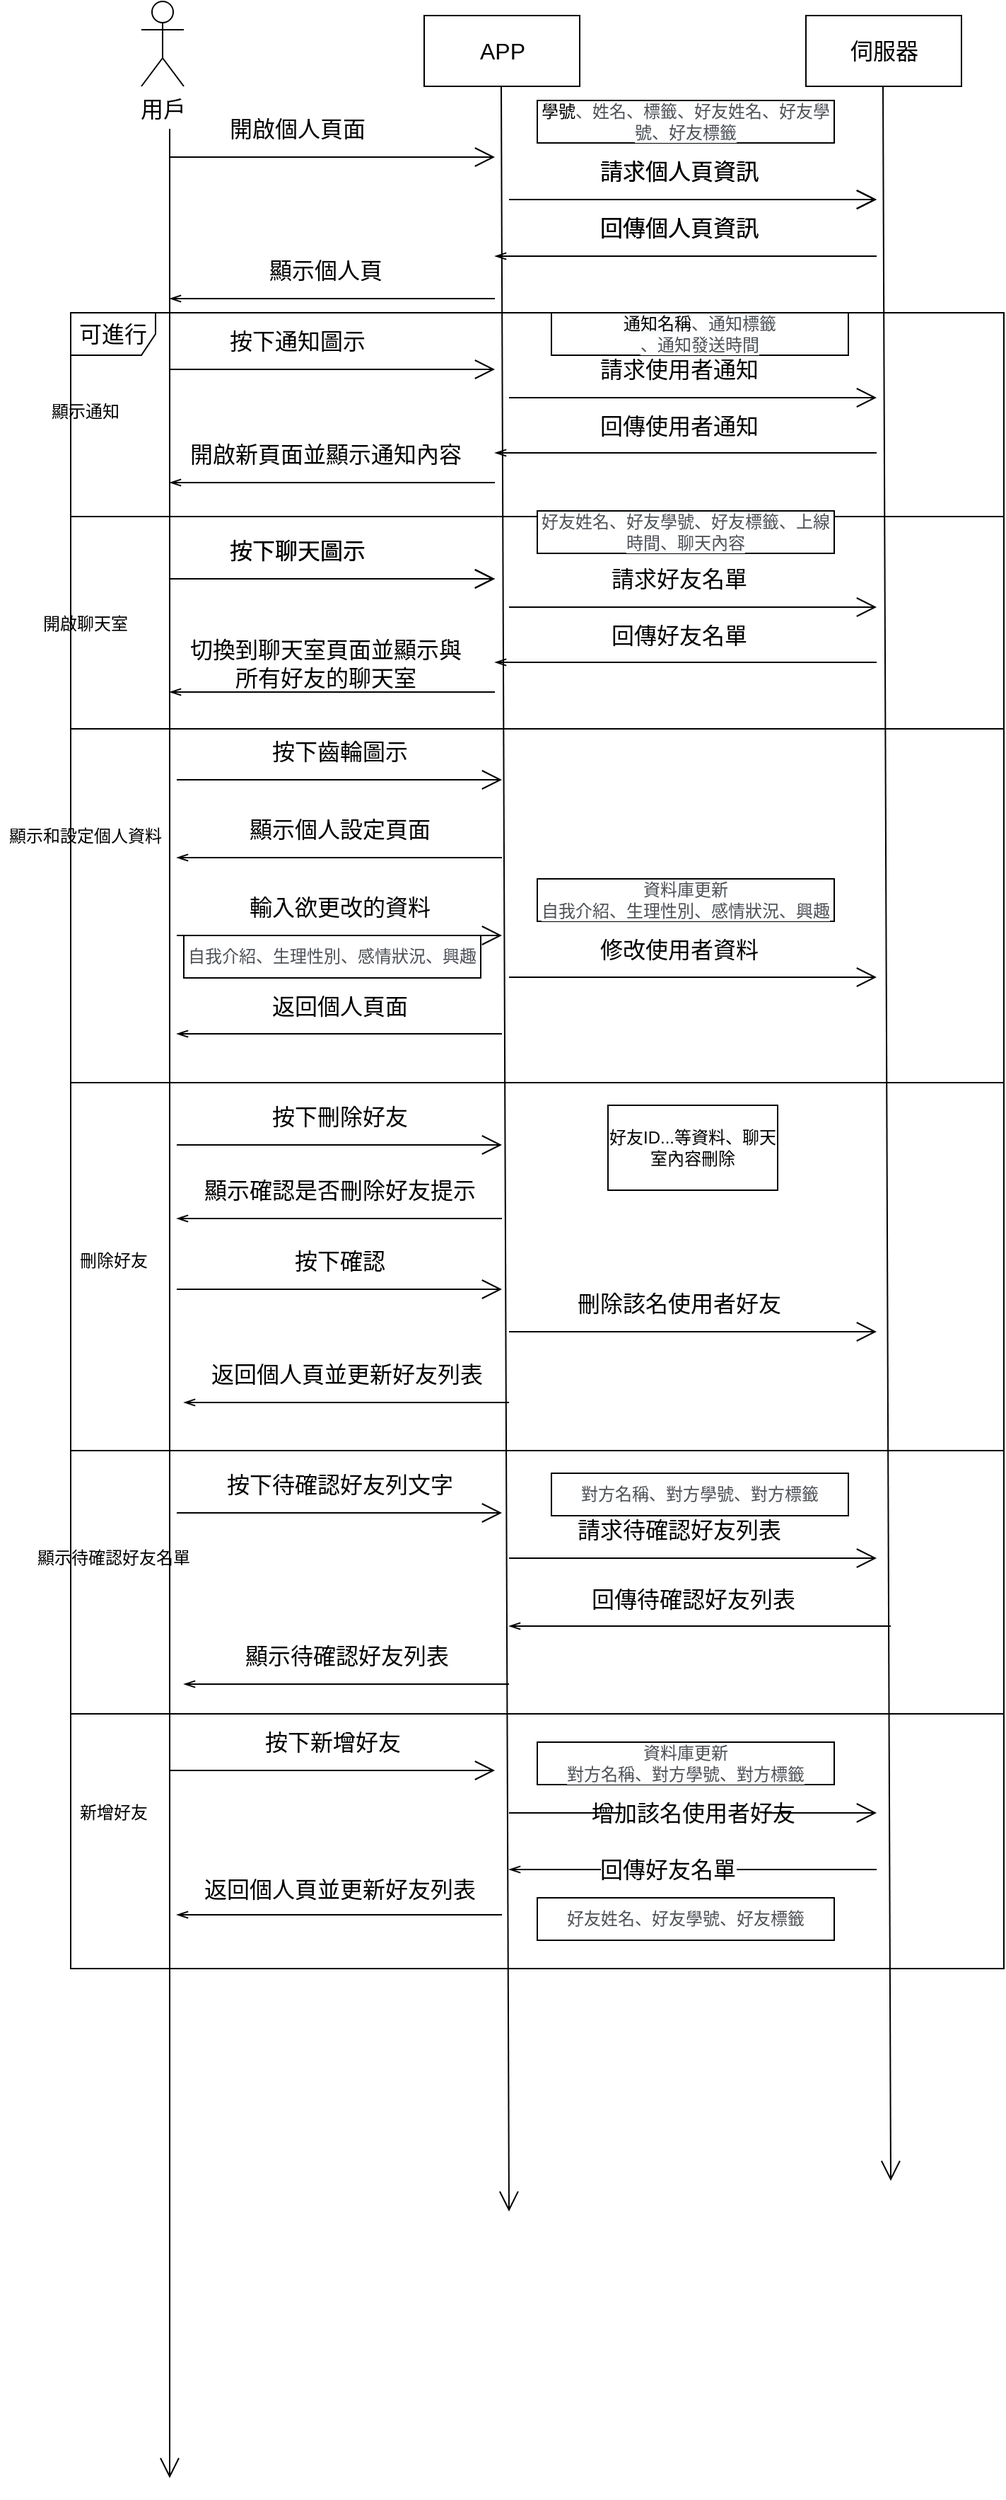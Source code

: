 <mxfile version="15.2.7" type="device"><diagram id="lDvmoriv5KqvPYmbFnQK" name="Page-1"><mxGraphModel dx="1851" dy="592" grid="1" gridSize="10" guides="0" tooltips="1" connect="1" arrows="1" fold="1" page="1" pageScale="1" pageWidth="827" pageHeight="1169" math="0" shadow="0"><root><mxCell id="0"/><mxCell id="1" parent="0"/><mxCell id="o1JfOLUXCAzi5N2hUQYg-1" value="用戶" style="shape=umlActor;verticalLabelPosition=bottom;verticalAlign=top;html=1;fontSize=16;" parent="1" vertex="1"><mxGeometry x="70" y="20" width="30" height="60" as="geometry"/></mxCell><mxCell id="o1JfOLUXCAzi5N2hUQYg-2" value="伺服器" style="html=1;fontSize=16;" parent="1" vertex="1"><mxGeometry x="540" y="30" width="110" height="50" as="geometry"/></mxCell><mxCell id="o1JfOLUXCAzi5N2hUQYg-3" value="APP" style="html=1;fontSize=16;" parent="1" vertex="1"><mxGeometry x="270" y="30" width="110" height="50" as="geometry"/></mxCell><mxCell id="o1JfOLUXCAzi5N2hUQYg-4" value="" style="endArrow=open;endFill=1;endSize=12;html=1;fontSize=16;" parent="1" edge="1"><mxGeometry width="160" relative="1" as="geometry"><mxPoint x="90" y="110" as="sourcePoint"/><mxPoint x="90" y="1770" as="targetPoint"/></mxGeometry></mxCell><mxCell id="o1JfOLUXCAzi5N2hUQYg-5" value="" style="endArrow=open;endFill=1;endSize=12;html=1;fontSize=16;" parent="1" edge="1"><mxGeometry width="160" relative="1" as="geometry"><mxPoint x="324.5" y="80" as="sourcePoint"/><mxPoint x="330" y="1581.6" as="targetPoint"/></mxGeometry></mxCell><mxCell id="o1JfOLUXCAzi5N2hUQYg-6" value="" style="endArrow=open;endFill=1;endSize=12;html=1;fontSize=16;" parent="1" edge="1"><mxGeometry width="160" relative="1" as="geometry"><mxPoint x="594.5" y="80" as="sourcePoint"/><mxPoint x="600" y="1560" as="targetPoint"/></mxGeometry></mxCell><mxCell id="o1JfOLUXCAzi5N2hUQYg-7" value="" style="endArrow=open;endFill=1;endSize=12;html=1;fontSize=16;" parent="1" edge="1"><mxGeometry width="160" relative="1" as="geometry"><mxPoint x="90" y="130" as="sourcePoint"/><mxPoint x="320" y="130" as="targetPoint"/></mxGeometry></mxCell><mxCell id="o1JfOLUXCAzi5N2hUQYg-8" value="開啟個人頁面" style="text;strokeColor=none;fillColor=none;html=1;fontSize=16;fontStyle=0;verticalAlign=middle;align=center;" parent="1" vertex="1"><mxGeometry x="130" y="90" width="100" height="40" as="geometry"/></mxCell><mxCell id="o1JfOLUXCAzi5N2hUQYg-9" value="" style="endArrow=open;endFill=1;endSize=12;html=1;fontSize=16;" parent="1" edge="1"><mxGeometry width="160" relative="1" as="geometry"><mxPoint x="330" y="160" as="sourcePoint"/><mxPoint x="590" y="160" as="targetPoint"/></mxGeometry></mxCell><mxCell id="o1JfOLUXCAzi5N2hUQYg-10" value="請求個人頁資訊" style="text;strokeColor=none;fillColor=none;html=1;fontSize=16;fontStyle=0;verticalAlign=middle;align=center;" parent="1" vertex="1"><mxGeometry x="400" y="120" width="100" height="40" as="geometry"/></mxCell><mxCell id="o1JfOLUXCAzi5N2hUQYg-11" value="" style="endArrow=none;endFill=0;endSize=12;html=1;fontSize=16;startArrow=openThin;startFill=0;" parent="1" edge="1"><mxGeometry width="160" relative="1" as="geometry"><mxPoint x="320" y="200" as="sourcePoint"/><mxPoint x="590" y="200" as="targetPoint"/></mxGeometry></mxCell><mxCell id="o1JfOLUXCAzi5N2hUQYg-12" value="回傳個人頁資訊" style="text;strokeColor=none;fillColor=none;html=1;fontSize=16;fontStyle=0;verticalAlign=middle;align=center;" parent="1" vertex="1"><mxGeometry x="400" y="160" width="100" height="40" as="geometry"/></mxCell><mxCell id="o1JfOLUXCAzi5N2hUQYg-13" value="" style="endArrow=none;endFill=0;endSize=12;html=1;fontSize=16;startArrow=openThin;startFill=0;" parent="1" edge="1"><mxGeometry width="160" relative="1" as="geometry"><mxPoint x="90" y="230" as="sourcePoint"/><mxPoint x="320" y="230" as="targetPoint"/></mxGeometry></mxCell><mxCell id="o1JfOLUXCAzi5N2hUQYg-14" value="顯示個人頁" style="text;strokeColor=none;fillColor=none;html=1;fontSize=16;fontStyle=0;verticalAlign=middle;align=center;" parent="1" vertex="1"><mxGeometry x="150" y="190" width="100" height="40" as="geometry"/></mxCell><mxCell id="o1JfOLUXCAzi5N2hUQYg-15" value="可進行" style="shape=umlFrame;whiteSpace=wrap;html=1;fontSize=16;" parent="1" vertex="1"><mxGeometry x="20" y="240" width="660" height="990" as="geometry"/></mxCell><mxCell id="o1JfOLUXCAzi5N2hUQYg-16" value="" style="endArrow=open;endFill=1;endSize=12;html=1;fontSize=16;" parent="1" edge="1"><mxGeometry width="160" relative="1" as="geometry"><mxPoint x="90" y="280" as="sourcePoint"/><mxPoint x="320" y="280" as="targetPoint"/></mxGeometry></mxCell><mxCell id="o1JfOLUXCAzi5N2hUQYg-17" value="按下通知圖示" style="text;strokeColor=none;fillColor=none;html=1;fontSize=16;fontStyle=0;verticalAlign=middle;align=center;" parent="1" vertex="1"><mxGeometry x="130" y="240" width="100" height="40" as="geometry"/></mxCell><mxCell id="o1JfOLUXCAzi5N2hUQYg-18" value="請求個人頁資訊" style="text;strokeColor=none;fillColor=none;html=1;fontSize=16;fontStyle=0;verticalAlign=middle;align=center;" parent="1" vertex="1"><mxGeometry x="400" y="120" width="100" height="40" as="geometry"/></mxCell><mxCell id="o1JfOLUXCAzi5N2hUQYg-19" value="" style="endArrow=open;endFill=1;endSize=12;html=1;fontSize=16;" parent="1" edge="1"><mxGeometry width="160" relative="1" as="geometry"><mxPoint x="330" y="160" as="sourcePoint"/><mxPoint x="590" y="160" as="targetPoint"/></mxGeometry></mxCell><mxCell id="o1JfOLUXCAzi5N2hUQYg-20" value="回傳個人頁資訊" style="text;strokeColor=none;fillColor=none;html=1;fontSize=16;fontStyle=0;verticalAlign=middle;align=center;" parent="1" vertex="1"><mxGeometry x="400" y="160" width="100" height="40" as="geometry"/></mxCell><mxCell id="o1JfOLUXCAzi5N2hUQYg-21" value="請求使用者通知" style="text;strokeColor=none;fillColor=none;html=1;fontSize=16;fontStyle=0;verticalAlign=middle;align=center;" parent="1" vertex="1"><mxGeometry x="400" y="260" width="100" height="40" as="geometry"/></mxCell><mxCell id="o1JfOLUXCAzi5N2hUQYg-22" value="" style="endArrow=open;endFill=1;endSize=12;html=1;fontSize=16;" parent="1" edge="1"><mxGeometry width="160" relative="1" as="geometry"><mxPoint x="330" y="300" as="sourcePoint"/><mxPoint x="590" y="300" as="targetPoint"/></mxGeometry></mxCell><mxCell id="o1JfOLUXCAzi5N2hUQYg-23" value="回傳使用者通知" style="text;strokeColor=none;fillColor=none;html=1;fontSize=16;fontStyle=0;verticalAlign=middle;align=center;" parent="1" vertex="1"><mxGeometry x="400" y="300" width="100" height="40" as="geometry"/></mxCell><mxCell id="o1JfOLUXCAzi5N2hUQYg-24" value="" style="endArrow=none;endFill=0;endSize=12;html=1;fontSize=16;startArrow=openThin;startFill=0;" parent="1" edge="1"><mxGeometry width="160" relative="1" as="geometry"><mxPoint x="320" y="339" as="sourcePoint"/><mxPoint x="590" y="339" as="targetPoint"/></mxGeometry></mxCell><mxCell id="o1JfOLUXCAzi5N2hUQYg-25" value="" style="endArrow=none;endFill=0;endSize=12;html=1;fontSize=16;startArrow=openThin;startFill=0;" parent="1" edge="1"><mxGeometry width="160" relative="1" as="geometry"><mxPoint x="90" y="360" as="sourcePoint"/><mxPoint x="320" y="360" as="targetPoint"/></mxGeometry></mxCell><mxCell id="o1JfOLUXCAzi5N2hUQYg-26" value="開啟新頁面並顯示通知內容" style="text;strokeColor=none;fillColor=none;html=1;fontSize=16;fontStyle=0;verticalAlign=middle;align=center;" parent="1" vertex="1"><mxGeometry x="150" y="320" width="100" height="40" as="geometry"/></mxCell><mxCell id="o1JfOLUXCAzi5N2hUQYg-27" value="" style="line;strokeWidth=1;fillColor=none;align=left;verticalAlign=middle;spacingTop=-1;spacingLeft=3;spacingRight=3;rotatable=0;labelPosition=right;points=[];portConstraint=eastwest;fontSize=16;" parent="1" vertex="1"><mxGeometry x="20" y="380" width="660" height="8" as="geometry"/></mxCell><mxCell id="o1JfOLUXCAzi5N2hUQYg-28" value="" style="endArrow=open;endFill=1;endSize=12;html=1;fontSize=16;" parent="1" edge="1"><mxGeometry width="160" relative="1" as="geometry"><mxPoint x="90" y="428" as="sourcePoint"/><mxPoint x="320" y="428" as="targetPoint"/></mxGeometry></mxCell><mxCell id="o1JfOLUXCAzi5N2hUQYg-29" value="按下聊天圖示" style="text;strokeColor=none;fillColor=none;html=1;fontSize=16;fontStyle=0;verticalAlign=middle;align=center;" parent="1" vertex="1"><mxGeometry x="130" y="388" width="100" height="40" as="geometry"/></mxCell><mxCell id="o1JfOLUXCAzi5N2hUQYg-30" value="請求好友名單" style="text;strokeColor=none;fillColor=none;html=1;fontSize=16;fontStyle=0;verticalAlign=middle;align=center;" parent="1" vertex="1"><mxGeometry x="400" y="408" width="100" height="40" as="geometry"/></mxCell><mxCell id="o1JfOLUXCAzi5N2hUQYg-31" value="" style="endArrow=open;endFill=1;endSize=12;html=1;fontSize=16;" parent="1" edge="1"><mxGeometry width="160" relative="1" as="geometry"><mxPoint x="330" y="448" as="sourcePoint"/><mxPoint x="590" y="448" as="targetPoint"/></mxGeometry></mxCell><mxCell id="o1JfOLUXCAzi5N2hUQYg-32" value="回傳好友名單" style="text;strokeColor=none;fillColor=none;html=1;fontSize=16;fontStyle=0;verticalAlign=middle;align=center;" parent="1" vertex="1"><mxGeometry x="400" y="448" width="100" height="40" as="geometry"/></mxCell><mxCell id="o1JfOLUXCAzi5N2hUQYg-33" value="" style="endArrow=none;endFill=0;endSize=12;html=1;fontSize=16;startArrow=openThin;startFill=0;" parent="1" edge="1"><mxGeometry width="160" relative="1" as="geometry"><mxPoint x="320" y="487" as="sourcePoint"/><mxPoint x="590" y="487" as="targetPoint"/></mxGeometry></mxCell><mxCell id="o1JfOLUXCAzi5N2hUQYg-34" value="" style="endArrow=none;endFill=0;endSize=12;html=1;fontSize=16;startArrow=openThin;startFill=0;" parent="1" edge="1"><mxGeometry width="160" relative="1" as="geometry"><mxPoint x="90" y="508" as="sourcePoint"/><mxPoint x="320" y="508" as="targetPoint"/></mxGeometry></mxCell><mxCell id="o1JfOLUXCAzi5N2hUQYg-35" value="切換到聊天室頁面並顯示與&lt;br&gt;所有好友的聊天室" style="text;strokeColor=none;fillColor=none;html=1;fontSize=16;fontStyle=0;verticalAlign=middle;align=center;" parent="1" vertex="1"><mxGeometry x="150" y="468" width="100" height="40" as="geometry"/></mxCell><mxCell id="o1JfOLUXCAzi5N2hUQYg-36" value="" style="line;strokeWidth=1;fillColor=none;align=left;verticalAlign=middle;spacingTop=-1;spacingLeft=3;spacingRight=3;rotatable=0;labelPosition=right;points=[];portConstraint=eastwest;fontSize=16;" parent="1" vertex="1"><mxGeometry x="20" y="530" width="660" height="8" as="geometry"/></mxCell><mxCell id="o1JfOLUXCAzi5N2hUQYg-37" value="按下聊天圖示" style="text;strokeColor=none;fillColor=none;html=1;fontSize=16;fontStyle=0;verticalAlign=middle;align=center;" parent="1" vertex="1"><mxGeometry x="130" y="388" width="100" height="40" as="geometry"/></mxCell><mxCell id="o1JfOLUXCAzi5N2hUQYg-38" value="" style="endArrow=open;endFill=1;endSize=12;html=1;fontSize=16;" parent="1" edge="1"><mxGeometry width="160" relative="1" as="geometry"><mxPoint x="90" y="428" as="sourcePoint"/><mxPoint x="320" y="428" as="targetPoint"/></mxGeometry></mxCell><mxCell id="o1JfOLUXCAzi5N2hUQYg-39" value="" style="endArrow=none;endFill=0;endSize=12;html=1;fontSize=16;startArrow=openThin;startFill=0;" parent="1" edge="1"><mxGeometry width="160" relative="1" as="geometry"><mxPoint x="95" y="625" as="sourcePoint"/><mxPoint x="325" y="625" as="targetPoint"/></mxGeometry></mxCell><mxCell id="o1JfOLUXCAzi5N2hUQYg-40" value="顯示個人設定頁面" style="text;strokeColor=none;fillColor=none;html=1;fontSize=16;fontStyle=0;verticalAlign=middle;align=center;" parent="1" vertex="1"><mxGeometry x="160" y="585" width="100" height="40" as="geometry"/></mxCell><mxCell id="o1JfOLUXCAzi5N2hUQYg-41" value="按下齒輪圖示" style="text;strokeColor=none;fillColor=none;html=1;fontSize=16;fontStyle=0;verticalAlign=middle;align=center;" parent="1" vertex="1"><mxGeometry x="160" y="530" width="100" height="40" as="geometry"/></mxCell><mxCell id="o1JfOLUXCAzi5N2hUQYg-42" value="" style="endArrow=open;endFill=1;endSize=12;html=1;fontSize=16;" parent="1" edge="1"><mxGeometry width="160" relative="1" as="geometry"><mxPoint x="95" y="570" as="sourcePoint"/><mxPoint x="325" y="570" as="targetPoint"/></mxGeometry></mxCell><mxCell id="o1JfOLUXCAzi5N2hUQYg-44" value="輸入欲更改的資料" style="text;strokeColor=none;fillColor=none;html=1;fontSize=16;fontStyle=0;verticalAlign=middle;align=center;" parent="1" vertex="1"><mxGeometry x="160" y="640" width="100" height="40" as="geometry"/></mxCell><mxCell id="o1JfOLUXCAzi5N2hUQYg-45" value="" style="endArrow=open;endFill=1;endSize=12;html=1;fontSize=16;" parent="1" edge="1"><mxGeometry width="160" relative="1" as="geometry"><mxPoint x="95" y="680" as="sourcePoint"/><mxPoint x="325" y="680" as="targetPoint"/></mxGeometry></mxCell><mxCell id="o1JfOLUXCAzi5N2hUQYg-46" value="修改使用者資料" style="text;strokeColor=none;fillColor=none;html=1;fontSize=16;fontStyle=0;verticalAlign=middle;align=center;" parent="1" vertex="1"><mxGeometry x="400" y="669.5" width="100" height="40" as="geometry"/></mxCell><mxCell id="o1JfOLUXCAzi5N2hUQYg-47" value="" style="endArrow=open;endFill=1;endSize=12;html=1;fontSize=16;" parent="1" edge="1"><mxGeometry width="160" relative="1" as="geometry"><mxPoint x="330" y="709.5" as="sourcePoint"/><mxPoint x="590" y="709.5" as="targetPoint"/></mxGeometry></mxCell><mxCell id="o1JfOLUXCAzi5N2hUQYg-48" value="" style="endArrow=none;endFill=0;endSize=12;html=1;fontSize=16;startArrow=openThin;startFill=0;" parent="1" edge="1"><mxGeometry width="160" relative="1" as="geometry"><mxPoint x="95" y="749.5" as="sourcePoint"/><mxPoint x="325" y="749.5" as="targetPoint"/></mxGeometry></mxCell><mxCell id="o1JfOLUXCAzi5N2hUQYg-49" value="返回個人頁面" style="text;strokeColor=none;fillColor=none;html=1;fontSize=16;fontStyle=0;verticalAlign=middle;align=center;" parent="1" vertex="1"><mxGeometry x="160" y="709.5" width="100" height="40" as="geometry"/></mxCell><mxCell id="o1JfOLUXCAzi5N2hUQYg-50" value="" style="line;strokeWidth=1;fillColor=none;align=left;verticalAlign=middle;spacingTop=-1;spacingLeft=3;spacingRight=3;rotatable=0;labelPosition=right;points=[];portConstraint=eastwest;fontSize=16;" parent="1" vertex="1"><mxGeometry x="20" y="780" width="660" height="8" as="geometry"/></mxCell><mxCell id="o1JfOLUXCAzi5N2hUQYg-51" value="按下刪除好友" style="text;strokeColor=none;fillColor=none;html=1;fontSize=16;fontStyle=0;verticalAlign=middle;align=center;" parent="1" vertex="1"><mxGeometry x="160" y="788" width="100" height="40" as="geometry"/></mxCell><mxCell id="o1JfOLUXCAzi5N2hUQYg-52" value="" style="endArrow=open;endFill=1;endSize=12;html=1;fontSize=16;" parent="1" edge="1"><mxGeometry width="160" relative="1" as="geometry"><mxPoint x="95" y="828" as="sourcePoint"/><mxPoint x="325" y="828" as="targetPoint"/></mxGeometry></mxCell><mxCell id="o1JfOLUXCAzi5N2hUQYg-53" value="" style="endArrow=none;endFill=0;endSize=12;html=1;fontSize=16;startArrow=openThin;startFill=0;" parent="1" edge="1"><mxGeometry width="160" relative="1" as="geometry"><mxPoint x="95" y="880" as="sourcePoint"/><mxPoint x="325" y="880" as="targetPoint"/></mxGeometry></mxCell><mxCell id="o1JfOLUXCAzi5N2hUQYg-54" value="顯示確認是否刪除好友提示" style="text;strokeColor=none;fillColor=none;html=1;fontSize=16;fontStyle=0;verticalAlign=middle;align=center;" parent="1" vertex="1"><mxGeometry x="160" y="840" width="100" height="40" as="geometry"/></mxCell><mxCell id="o1JfOLUXCAzi5N2hUQYg-55" value="按下確認" style="text;strokeColor=none;fillColor=none;html=1;fontSize=16;fontStyle=0;verticalAlign=middle;align=center;" parent="1" vertex="1"><mxGeometry x="160" y="890" width="100" height="40" as="geometry"/></mxCell><mxCell id="o1JfOLUXCAzi5N2hUQYg-56" value="" style="endArrow=open;endFill=1;endSize=12;html=1;fontSize=16;" parent="1" edge="1"><mxGeometry width="160" relative="1" as="geometry"><mxPoint x="95" y="930" as="sourcePoint"/><mxPoint x="325" y="930" as="targetPoint"/></mxGeometry></mxCell><mxCell id="o1JfOLUXCAzi5N2hUQYg-57" value="刪除該名使用者好友" style="text;strokeColor=none;fillColor=none;html=1;fontSize=16;fontStyle=0;verticalAlign=middle;align=center;" parent="1" vertex="1"><mxGeometry x="400" y="920" width="100" height="40" as="geometry"/></mxCell><mxCell id="o1JfOLUXCAzi5N2hUQYg-58" value="" style="endArrow=open;endFill=1;endSize=12;html=1;fontSize=16;" parent="1" edge="1"><mxGeometry width="160" relative="1" as="geometry"><mxPoint x="330" y="960" as="sourcePoint"/><mxPoint x="590" y="960" as="targetPoint"/></mxGeometry></mxCell><mxCell id="o1JfOLUXCAzi5N2hUQYg-61" value="" style="endArrow=none;endFill=0;endSize=12;html=1;fontSize=16;startArrow=openThin;startFill=0;" parent="1" edge="1"><mxGeometry width="160" relative="1" as="geometry"><mxPoint x="100" y="1010" as="sourcePoint"/><mxPoint x="330" y="1010" as="targetPoint"/></mxGeometry></mxCell><mxCell id="o1JfOLUXCAzi5N2hUQYg-62" value="返回個人頁並更新好友列表" style="text;strokeColor=none;fillColor=none;html=1;fontSize=16;fontStyle=0;verticalAlign=middle;align=center;" parent="1" vertex="1"><mxGeometry x="165" y="970" width="100" height="40" as="geometry"/></mxCell><mxCell id="o1JfOLUXCAzi5N2hUQYg-63" value="" style="line;strokeWidth=1;fillColor=none;align=left;verticalAlign=middle;spacingTop=-1;spacingLeft=3;spacingRight=3;rotatable=0;labelPosition=right;points=[];portConstraint=eastwest;fontSize=16;" parent="1" vertex="1"><mxGeometry x="20" y="1040" width="660" height="8" as="geometry"/></mxCell><mxCell id="o1JfOLUXCAzi5N2hUQYg-64" value="按下待確認好友列文字" style="text;strokeColor=none;fillColor=none;html=1;fontSize=16;fontStyle=0;verticalAlign=middle;align=center;" parent="1" vertex="1"><mxGeometry x="160" y="1048" width="100" height="40" as="geometry"/></mxCell><mxCell id="o1JfOLUXCAzi5N2hUQYg-65" value="" style="endArrow=open;endFill=1;endSize=12;html=1;fontSize=16;" parent="1" edge="1"><mxGeometry width="160" relative="1" as="geometry"><mxPoint x="95" y="1088" as="sourcePoint"/><mxPoint x="325" y="1088" as="targetPoint"/></mxGeometry></mxCell><mxCell id="o1JfOLUXCAzi5N2hUQYg-66" value="請求待確認好友列表" style="text;strokeColor=none;fillColor=none;html=1;fontSize=16;fontStyle=0;verticalAlign=middle;align=center;" parent="1" vertex="1"><mxGeometry x="400" y="1080" width="100" height="40" as="geometry"/></mxCell><mxCell id="o1JfOLUXCAzi5N2hUQYg-67" value="" style="endArrow=open;endFill=1;endSize=12;html=1;fontSize=16;" parent="1" edge="1"><mxGeometry width="160" relative="1" as="geometry"><mxPoint x="330" y="1120" as="sourcePoint"/><mxPoint x="590" y="1120" as="targetPoint"/></mxGeometry></mxCell><mxCell id="o1JfOLUXCAzi5N2hUQYg-68" value="回傳待確認好友列表" style="text;strokeColor=none;fillColor=none;html=1;fontSize=16;fontStyle=0;verticalAlign=middle;align=center;" parent="1" vertex="1"><mxGeometry x="410" y="1129" width="100" height="40" as="geometry"/></mxCell><mxCell id="o1JfOLUXCAzi5N2hUQYg-69" value="" style="endArrow=none;endFill=0;endSize=12;html=1;fontSize=16;startArrow=openThin;startFill=0;" parent="1" edge="1"><mxGeometry width="160" relative="1" as="geometry"><mxPoint x="330" y="1168" as="sourcePoint"/><mxPoint x="600" y="1168" as="targetPoint"/></mxGeometry></mxCell><mxCell id="o1JfOLUXCAzi5N2hUQYg-70" value="" style="endArrow=none;endFill=0;endSize=12;html=1;fontSize=16;startArrow=openThin;startFill=0;" parent="1" edge="1"><mxGeometry width="160" relative="1" as="geometry"><mxPoint x="100" y="1209" as="sourcePoint"/><mxPoint x="330" y="1209" as="targetPoint"/></mxGeometry></mxCell><mxCell id="o1JfOLUXCAzi5N2hUQYg-71" value="顯示待確認好友列表" style="text;strokeColor=none;fillColor=none;html=1;fontSize=16;fontStyle=0;verticalAlign=middle;align=center;" parent="1" vertex="1"><mxGeometry x="165" y="1169" width="100" height="40" as="geometry"/></mxCell><mxCell id="XmNGaqylo8g67CZuxgCM-1" value="" style="swimlane;horizontal=0;startSize=70;" parent="1" vertex="1"><mxGeometry x="20" y="1230" width="660" height="180" as="geometry"><mxRectangle x="20" y="1230" width="50" height="70" as="alternateBounds"/></mxGeometry></mxCell><mxCell id="XmNGaqylo8g67CZuxgCM-17" value="增加該名使用者好友" style="text;strokeColor=none;fillColor=none;html=1;fontSize=16;fontStyle=0;verticalAlign=middle;align=center;" parent="XmNGaqylo8g67CZuxgCM-1" vertex="1"><mxGeometry x="390" y="50" width="100" height="40" as="geometry"/></mxCell><mxCell id="XmNGaqylo8g67CZuxgCM-25" value="" style="endArrow=none;endFill=0;endSize=12;html=1;fontSize=16;startArrow=openThin;startFill=0;" parent="XmNGaqylo8g67CZuxgCM-1" edge="1"><mxGeometry width="160" relative="1" as="geometry"><mxPoint x="310" y="110" as="sourcePoint"/><mxPoint x="570" y="110" as="targetPoint"/></mxGeometry></mxCell><mxCell id="XmNGaqylo8g67CZuxgCM-26" value="&lt;font style=&quot;font-size: 16px&quot;&gt;回傳好友名單&lt;/font&gt;" style="edgeLabel;html=1;align=center;verticalAlign=middle;resizable=0;points=[];fontSize=16;" parent="XmNGaqylo8g67CZuxgCM-25" vertex="1" connectable="0"><mxGeometry x="-0.151" relative="1" as="geometry"><mxPoint x="1" as="offset"/></mxGeometry></mxCell><mxCell id="HOr8R9mYrm-tN5rU6mud-7" value="&lt;font style=&quot;font-size: 12px&quot;&gt;&lt;span style=&quot;color: rgb(77 , 81 , 86) ; text-align: left ; background-color: rgb(255 , 255 , 255)&quot;&gt;資料庫更新&lt;br&gt;對方名稱、對方學號&lt;/span&gt;&lt;span style=&quot;color: rgb(77 , 81 , 86) ; text-align: left ; background-color: rgb(255 , 255 , 255)&quot;&gt;、對方標籤&lt;/span&gt;&lt;br&gt;&lt;/font&gt;" style="rounded=0;whiteSpace=wrap;html=1;" parent="XmNGaqylo8g67CZuxgCM-1" vertex="1"><mxGeometry x="330" y="20" width="210" height="30" as="geometry"/></mxCell><mxCell id="HOr8R9mYrm-tN5rU6mud-8" value="&lt;font style=&quot;font-size: 12px&quot;&gt;&lt;span style=&quot;color: rgb(77 , 81 , 86) ; text-align: left ; background-color: rgb(255 , 255 , 255)&quot;&gt;好友姓名&lt;/span&gt;&lt;span style=&quot;color: rgb(77 , 81 , 86) ; text-align: left ; background-color: rgb(255 , 255 , 255)&quot;&gt;、好友學號&lt;/span&gt;&lt;span style=&quot;color: rgb(77 , 81 , 86) ; text-align: left ; background-color: rgb(255 , 255 , 255)&quot;&gt;、好友標籤&lt;/span&gt;&lt;br&gt;&lt;/font&gt;" style="rounded=0;whiteSpace=wrap;html=1;" parent="XmNGaqylo8g67CZuxgCM-1" vertex="1"><mxGeometry x="330" y="130" width="210" height="30" as="geometry"/></mxCell><mxCell id="XmNGaqylo8g67CZuxgCM-12" value="按下新增好友" style="text;strokeColor=none;fillColor=none;html=1;fontSize=16;fontStyle=0;verticalAlign=middle;align=center;" parent="1" vertex="1"><mxGeometry x="155" y="1230" width="100" height="40" as="geometry"/></mxCell><mxCell id="XmNGaqylo8g67CZuxgCM-13" value="" style="endArrow=open;endFill=1;endSize=12;html=1;fontSize=16;" parent="1" edge="1"><mxGeometry width="160" relative="1" as="geometry"><mxPoint x="90" y="1270" as="sourcePoint"/><mxPoint x="320" y="1270" as="targetPoint"/></mxGeometry></mxCell><mxCell id="XmNGaqylo8g67CZuxgCM-18" value="" style="endArrow=open;endFill=1;endSize=12;html=1;fontSize=16;startArrow=none;" parent="1" source="XmNGaqylo8g67CZuxgCM-17" edge="1"><mxGeometry width="160" relative="1" as="geometry"><mxPoint x="330" y="1300" as="sourcePoint"/><mxPoint x="590" y="1300" as="targetPoint"/></mxGeometry></mxCell><mxCell id="XmNGaqylo8g67CZuxgCM-19" value="" style="endArrow=none;endFill=0;endSize=12;html=1;fontSize=16;startArrow=openThin;startFill=0;" parent="1" edge="1"><mxGeometry width="160" relative="1" as="geometry"><mxPoint x="95" y="1372" as="sourcePoint"/><mxPoint x="325" y="1372" as="targetPoint"/></mxGeometry></mxCell><mxCell id="XmNGaqylo8g67CZuxgCM-20" value="返回個人頁並更新好友列表" style="text;strokeColor=none;fillColor=none;html=1;fontSize=16;fontStyle=0;verticalAlign=middle;align=center;" parent="1" vertex="1"><mxGeometry x="160" y="1334" width="100" height="40" as="geometry"/></mxCell><mxCell id="XmNGaqylo8g67CZuxgCM-23" value="" style="endArrow=none;endFill=1;endSize=12;html=1;fontSize=16;" parent="1" target="XmNGaqylo8g67CZuxgCM-17" edge="1"><mxGeometry width="160" relative="1" as="geometry"><mxPoint x="330" y="1300" as="sourcePoint"/><mxPoint x="590" y="1300" as="targetPoint"/></mxGeometry></mxCell><mxCell id="XmNGaqylo8g67CZuxgCM-28" value="新增好友" style="text;html=1;resizable=0;autosize=1;align=center;verticalAlign=middle;points=[];fillColor=none;strokeColor=none;rounded=0;" parent="1" vertex="1"><mxGeometry x="20" y="1290" width="60" height="20" as="geometry"/></mxCell><mxCell id="XmNGaqylo8g67CZuxgCM-29" value="顯示待確認好友名單&lt;span style=&quot;color: rgba(0 , 0 , 0 , 0) ; font-family: monospace ; font-size: 0px&quot;&gt;%3CmxGraphModel%3E%3Croot%3E%3CmxCell%20id%3D%220%22%2F%3E%3CmxCell%20id%3D%221%22%20parent%3D%220%22%2F%3E%3CmxCell%20id%3D%222%22%20value%3D%22%E6%96%B0%E5%A2%9E%E5%A5%BD%E5%8F%8B%22%20style%3D%22text%3Bhtml%3D1%3Bresizable%3D0%3Bautosize%3D1%3Balign%3Dcenter%3BverticalAlign%3Dmiddle%3Bpoints%3D%5B%5D%3BfillColor%3Dnone%3BstrokeColor%3Dnone%3Brounded%3D0%3B%22%20vertex%3D%221%22%20parent%3D%221%22%3E%3CmxGeometry%20x%3D%2220%22%20y%3D%221290%22%20width%3D%2260%22%20height%3D%2220%22%20as%3D%22geometry%22%2F%3E%3C%2FmxCell%3E%3C%2Froot%3E%3C%2FmxGraphModel%3E&lt;/span&gt;" style="text;html=1;resizable=0;autosize=1;align=center;verticalAlign=middle;points=[];fillColor=none;strokeColor=none;rounded=0;" parent="1" vertex="1"><mxGeometry x="-10" y="1110" width="120" height="20" as="geometry"/></mxCell><mxCell id="XmNGaqylo8g67CZuxgCM-30" value="刪除好友" style="text;html=1;resizable=0;autosize=1;align=center;verticalAlign=middle;points=[];fillColor=none;strokeColor=none;rounded=0;" parent="1" vertex="1"><mxGeometry x="20" y="900" width="60" height="20" as="geometry"/></mxCell><mxCell id="XmNGaqylo8g67CZuxgCM-32" value="顯示和設定個人資料" style="text;html=1;resizable=0;autosize=1;align=center;verticalAlign=middle;points=[];fillColor=none;strokeColor=none;rounded=0;" parent="1" vertex="1"><mxGeometry x="-30" y="600" width="120" height="20" as="geometry"/></mxCell><mxCell id="XmNGaqylo8g67CZuxgCM-33" value="開啟聊天室&lt;span style=&quot;color: rgba(0 , 0 , 0 , 0) ; font-family: monospace ; font-size: 0px&quot;&gt;%3CmxGraphModel%3E%3Croot%3E%3CmxCell%20id%3D%220%22%2F%3E%3CmxCell%20id%3D%221%22%20parent%3D%220%22%2F%3E%3CmxCell%20id%3D%222%22%20value%3D%22%E9%A1%AF%E7%A4%BA%E5%92%8C%E8%A8%AD%E5%AE%9A%E5%80%8B%E4%BA%BA%E8%B3%87%E6%96%99%22%20style%3D%22text%3Bhtml%3D1%3Bresizable%3D0%3Bautosize%3D1%3Balign%3Dcenter%3BverticalAlign%3Dmiddle%3Bpoints%3D%5B%5D%3BfillColor%3Dnone%3BstrokeColor%3Dnone%3Brounded%3D0%3B%22%20vertex%3D%221%22%20parent%3D%221%22%3E%3CmxGeometry%20x%3D%22-30%22%20y%3D%22600%22%20width%3D%22120%22%20height%3D%2220%22%20as%3D%22geometry%22%2F%3E%3C%2FmxCell%3E%3C%2Froot%3E%3C%2FmxGraphModel%3E&lt;/span&gt;" style="text;html=1;resizable=0;autosize=1;align=center;verticalAlign=middle;points=[];fillColor=none;strokeColor=none;rounded=0;" parent="1" vertex="1"><mxGeometry x="-10" y="450" width="80" height="20" as="geometry"/></mxCell><mxCell id="XmNGaqylo8g67CZuxgCM-34" value="顯示通知" style="text;html=1;resizable=0;autosize=1;align=center;verticalAlign=middle;points=[];fillColor=none;strokeColor=none;rounded=0;" parent="1" vertex="1"><mxGeometry y="300" width="60" height="20" as="geometry"/></mxCell><mxCell id="HOr8R9mYrm-tN5rU6mud-1" value="&lt;font style=&quot;font-size: 12px&quot;&gt;學號&lt;span style=&quot;color: rgb(77 , 81 , 86) ; text-align: left ; background-color: rgb(255 , 255 , 255)&quot;&gt;、姓名&lt;/span&gt;&lt;span style=&quot;color: rgb(77 , 81 , 86) ; text-align: left ; background-color: rgb(255 , 255 , 255)&quot;&gt;、標籤&lt;/span&gt;&lt;span style=&quot;color: rgb(77 , 81 , 86) ; text-align: left ; background-color: rgb(255 , 255 , 255)&quot;&gt;、好友姓名&lt;/span&gt;&lt;span style=&quot;color: rgb(77 , 81 , 86) ; text-align: left ; background-color: rgb(255 , 255 , 255)&quot;&gt;、好友學號&lt;/span&gt;&lt;span style=&quot;color: rgb(77 , 81 , 86) ; text-align: left ; background-color: rgb(255 , 255 , 255)&quot;&gt;、好友標籤&lt;/span&gt;&lt;br&gt;&lt;/font&gt;" style="rounded=0;whiteSpace=wrap;html=1;" parent="1" vertex="1"><mxGeometry x="350" y="90" width="210" height="30" as="geometry"/></mxCell><mxCell id="HOr8R9mYrm-tN5rU6mud-2" value="&lt;div style=&quot;text-align: center&quot;&gt;&lt;span style=&quot;text-align: left ; background-color: rgb(248 , 249 , 250)&quot;&gt;通知名稱&lt;/span&gt;&lt;span style=&quot;background-color: rgb(255 , 255 , 255) ; color: rgb(77 , 81 , 86) ; text-align: left&quot;&gt;、通知標籤&lt;/span&gt;&lt;/div&gt;&lt;span style=&quot;color: rgb(77 , 81 , 86) ; text-align: left ; background-color: rgb(255 , 255 , 255)&quot;&gt;、&lt;/span&gt;&lt;span style=&quot;background-color: rgb(255 , 255 , 255) ; color: rgb(77 , 81 , 86) ; text-align: left&quot;&gt;通知發送時間&lt;/span&gt;&lt;span style=&quot;color: rgb(77 , 81 , 86) ; text-align: left ; background-color: rgb(255 , 255 , 255)&quot;&gt;&lt;br&gt;&lt;/span&gt;" style="rounded=0;whiteSpace=wrap;html=1;" parent="1" vertex="1"><mxGeometry x="360" y="240" width="210" height="30" as="geometry"/></mxCell><mxCell id="HOr8R9mYrm-tN5rU6mud-3" value="&lt;font style=&quot;font-size: 12px&quot;&gt;&lt;span style=&quot;color: rgb(77 , 81 , 86) ; text-align: left ; background-color: rgb(255 , 255 , 255)&quot;&gt;好友姓名&lt;/span&gt;&lt;span style=&quot;color: rgb(77 , 81 , 86) ; text-align: left ; background-color: rgb(255 , 255 , 255)&quot;&gt;、好友學號&lt;/span&gt;&lt;span style=&quot;color: rgb(77 , 81 , 86) ; text-align: left ; background-color: rgb(255 , 255 , 255)&quot;&gt;、好友標籤&lt;/span&gt;&lt;span style=&quot;color: rgb(77 , 81 , 86) ; text-align: left ; background-color: rgb(255 , 255 , 255)&quot;&gt;、上線時間、聊天內容&lt;/span&gt;&lt;br&gt;&lt;/font&gt;" style="rounded=0;whiteSpace=wrap;html=1;" parent="1" vertex="1"><mxGeometry x="350" y="380" width="210" height="30" as="geometry"/></mxCell><mxCell id="HOr8R9mYrm-tN5rU6mud-4" value="&lt;font style=&quot;font-size: 12px&quot;&gt;&lt;span style=&quot;color: rgb(77 , 81 , 86) ; text-align: left ; background-color: rgb(255 , 255 , 255)&quot;&gt;自我介紹、生理性別&lt;/span&gt;&lt;span style=&quot;color: rgb(77 , 81 , 86) ; text-align: left ; background-color: rgb(255 , 255 , 255)&quot;&gt;、感情狀況&lt;/span&gt;&lt;span style=&quot;color: rgb(77 , 81 , 86) ; text-align: left ; background-color: rgb(255 , 255 , 255)&quot;&gt;、興趣&lt;/span&gt;&lt;br&gt;&lt;/font&gt;" style="rounded=0;whiteSpace=wrap;html=1;" parent="1" vertex="1"><mxGeometry x="100" y="680" width="210" height="30" as="geometry"/></mxCell><mxCell id="HOr8R9mYrm-tN5rU6mud-5" value="&lt;font style=&quot;font-size: 12px&quot;&gt;&lt;span style=&quot;color: rgb(77 , 81 , 86) ; text-align: left ; background-color: rgb(255 , 255 , 255)&quot;&gt;資料庫更新&lt;br&gt;自我介紹、生理性別&lt;/span&gt;&lt;span style=&quot;color: rgb(77 , 81 , 86) ; text-align: left ; background-color: rgb(255 , 255 , 255)&quot;&gt;、感情狀況&lt;/span&gt;&lt;span style=&quot;color: rgb(77 , 81 , 86) ; text-align: left ; background-color: rgb(255 , 255 , 255)&quot;&gt;、興趣&lt;/span&gt;&lt;br&gt;&lt;/font&gt;" style="rounded=0;whiteSpace=wrap;html=1;" parent="1" vertex="1"><mxGeometry x="350" y="640" width="210" height="30" as="geometry"/></mxCell><mxCell id="HOr8R9mYrm-tN5rU6mud-6" value="&lt;font style=&quot;font-size: 12px&quot;&gt;&lt;span style=&quot;color: rgb(77 , 81 , 86) ; text-align: left ; background-color: rgb(255 , 255 , 255)&quot;&gt;對方名稱、對方學號&lt;/span&gt;&lt;span style=&quot;color: rgb(77 , 81 , 86) ; text-align: left ; background-color: rgb(255 , 255 , 255)&quot;&gt;、對方標籤&lt;/span&gt;&lt;br&gt;&lt;/font&gt;" style="rounded=0;whiteSpace=wrap;html=1;" parent="1" vertex="1"><mxGeometry x="360" y="1060" width="210" height="30" as="geometry"/></mxCell><mxCell id="VXPZtUJyFe9a7BopmyRw-1" value="好友ID...等資料、聊天室內容刪除" style="rounded=0;whiteSpace=wrap;html=1;" vertex="1" parent="1"><mxGeometry x="400" y="800" width="120" height="60" as="geometry"/></mxCell></root></mxGraphModel></diagram></mxfile>

